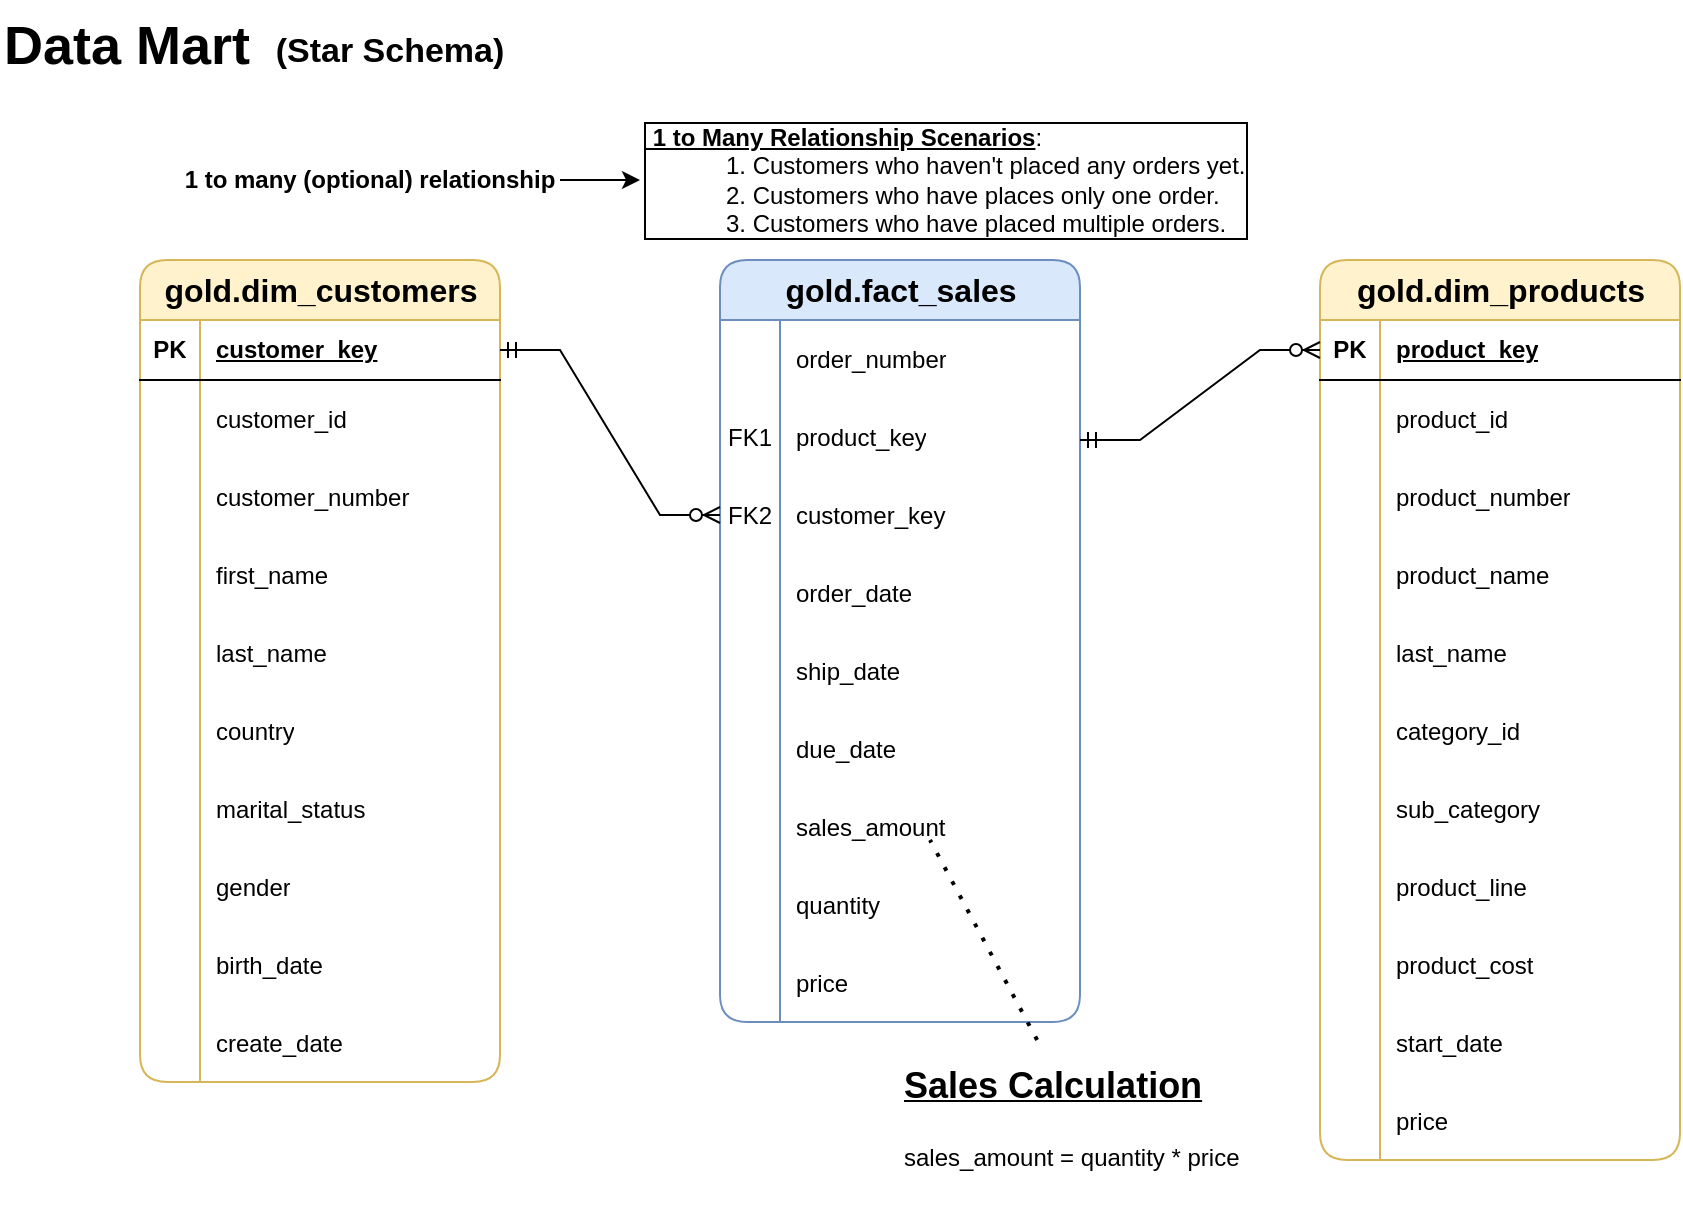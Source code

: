 <mxfile version="26.0.16">
  <diagram name="Page-1" id="OJ5rnL3o9WVeOP8vbLVt">
    <mxGraphModel dx="866" dy="510" grid="1" gridSize="10" guides="1" tooltips="1" connect="1" arrows="1" fold="1" page="1" pageScale="1" pageWidth="850" pageHeight="1100" math="0" shadow="0">
      <root>
        <mxCell id="0" />
        <mxCell id="1" parent="0" />
        <mxCell id="MwjvWT5MjUx8pWei4_Ym-1" value="&lt;h1 style=&quot;margin-top: 0px;&quot;&gt;&lt;font style=&quot;font-size: 27px;&quot;&gt;Data Mart&lt;/font&gt;&lt;/h1&gt;" style="text;html=1;whiteSpace=wrap;overflow=hidden;rounded=0;" vertex="1" parent="1">
          <mxGeometry x="10" width="130" height="40" as="geometry" />
        </mxCell>
        <mxCell id="MwjvWT5MjUx8pWei4_Ym-2" value="(Star Schema)" style="text;html=1;align=center;verticalAlign=middle;whiteSpace=wrap;rounded=0;fontSize=17;fontStyle=1" vertex="1" parent="1">
          <mxGeometry x="140" y="16" width="130" height="20" as="geometry" />
        </mxCell>
        <mxCell id="MwjvWT5MjUx8pWei4_Ym-3" value="gold.dim_customers" style="shape=table;startSize=30;container=1;collapsible=1;childLayout=tableLayout;fixedRows=1;rowLines=0;fontStyle=1;align=center;resizeLast=1;html=1;fontSize=16;rounded=1;fillColor=#fff2cc;strokeColor=#d6b656;" vertex="1" parent="1">
          <mxGeometry x="80" y="130" width="180" height="411" as="geometry" />
        </mxCell>
        <mxCell id="MwjvWT5MjUx8pWei4_Ym-4" value="" style="shape=tableRow;horizontal=0;startSize=0;swimlaneHead=0;swimlaneBody=0;fillColor=none;collapsible=0;dropTarget=0;points=[[0,0.5],[1,0.5]];portConstraint=eastwest;top=0;left=0;right=0;bottom=1;" vertex="1" parent="MwjvWT5MjUx8pWei4_Ym-3">
          <mxGeometry y="30" width="180" height="30" as="geometry" />
        </mxCell>
        <mxCell id="MwjvWT5MjUx8pWei4_Ym-5" value="PK" style="shape=partialRectangle;connectable=0;fillColor=none;top=0;left=0;bottom=0;right=0;fontStyle=1;overflow=hidden;whiteSpace=wrap;html=1;" vertex="1" parent="MwjvWT5MjUx8pWei4_Ym-4">
          <mxGeometry width="30" height="30" as="geometry">
            <mxRectangle width="30" height="30" as="alternateBounds" />
          </mxGeometry>
        </mxCell>
        <mxCell id="MwjvWT5MjUx8pWei4_Ym-6" value="customer_key" style="shape=partialRectangle;connectable=0;fillColor=none;top=0;left=0;bottom=0;right=0;align=left;spacingLeft=6;fontStyle=5;overflow=hidden;whiteSpace=wrap;html=1;" vertex="1" parent="MwjvWT5MjUx8pWei4_Ym-4">
          <mxGeometry x="30" width="150" height="30" as="geometry">
            <mxRectangle width="150" height="30" as="alternateBounds" />
          </mxGeometry>
        </mxCell>
        <mxCell id="MwjvWT5MjUx8pWei4_Ym-7" value="" style="shape=tableRow;horizontal=0;startSize=0;swimlaneHead=0;swimlaneBody=0;fillColor=none;collapsible=0;dropTarget=0;points=[[0,0.5],[1,0.5]];portConstraint=eastwest;top=0;left=0;right=0;bottom=0;" vertex="1" parent="MwjvWT5MjUx8pWei4_Ym-3">
          <mxGeometry y="60" width="180" height="39" as="geometry" />
        </mxCell>
        <mxCell id="MwjvWT5MjUx8pWei4_Ym-8" value="" style="shape=partialRectangle;connectable=0;fillColor=none;top=0;left=0;bottom=0;right=0;editable=1;overflow=hidden;whiteSpace=wrap;html=1;" vertex="1" parent="MwjvWT5MjUx8pWei4_Ym-7">
          <mxGeometry width="30" height="39" as="geometry">
            <mxRectangle width="30" height="39" as="alternateBounds" />
          </mxGeometry>
        </mxCell>
        <mxCell id="MwjvWT5MjUx8pWei4_Ym-9" value="customer_id" style="shape=partialRectangle;connectable=0;fillColor=none;top=0;left=0;bottom=0;right=0;align=left;spacingLeft=6;overflow=hidden;whiteSpace=wrap;html=1;" vertex="1" parent="MwjvWT5MjUx8pWei4_Ym-7">
          <mxGeometry x="30" width="150" height="39" as="geometry">
            <mxRectangle width="150" height="39" as="alternateBounds" />
          </mxGeometry>
        </mxCell>
        <mxCell id="MwjvWT5MjUx8pWei4_Ym-10" value="" style="shape=tableRow;horizontal=0;startSize=0;swimlaneHead=0;swimlaneBody=0;fillColor=none;collapsible=0;dropTarget=0;points=[[0,0.5],[1,0.5]];portConstraint=eastwest;top=0;left=0;right=0;bottom=0;" vertex="1" parent="MwjvWT5MjUx8pWei4_Ym-3">
          <mxGeometry y="99" width="180" height="39" as="geometry" />
        </mxCell>
        <mxCell id="MwjvWT5MjUx8pWei4_Ym-11" value="" style="shape=partialRectangle;connectable=0;fillColor=none;top=0;left=0;bottom=0;right=0;editable=1;overflow=hidden;whiteSpace=wrap;html=1;" vertex="1" parent="MwjvWT5MjUx8pWei4_Ym-10">
          <mxGeometry width="30" height="39" as="geometry">
            <mxRectangle width="30" height="39" as="alternateBounds" />
          </mxGeometry>
        </mxCell>
        <mxCell id="MwjvWT5MjUx8pWei4_Ym-12" value="customer_number" style="shape=partialRectangle;connectable=0;fillColor=none;top=0;left=0;bottom=0;right=0;align=left;spacingLeft=6;overflow=hidden;whiteSpace=wrap;html=1;" vertex="1" parent="MwjvWT5MjUx8pWei4_Ym-10">
          <mxGeometry x="30" width="150" height="39" as="geometry">
            <mxRectangle width="150" height="39" as="alternateBounds" />
          </mxGeometry>
        </mxCell>
        <mxCell id="MwjvWT5MjUx8pWei4_Ym-13" value="" style="shape=tableRow;horizontal=0;startSize=0;swimlaneHead=0;swimlaneBody=0;fillColor=none;collapsible=0;dropTarget=0;points=[[0,0.5],[1,0.5]];portConstraint=eastwest;top=0;left=0;right=0;bottom=0;" vertex="1" parent="MwjvWT5MjUx8pWei4_Ym-3">
          <mxGeometry y="138" width="180" height="39" as="geometry" />
        </mxCell>
        <mxCell id="MwjvWT5MjUx8pWei4_Ym-14" value="" style="shape=partialRectangle;connectable=0;fillColor=none;top=0;left=0;bottom=0;right=0;editable=1;overflow=hidden;whiteSpace=wrap;html=1;" vertex="1" parent="MwjvWT5MjUx8pWei4_Ym-13">
          <mxGeometry width="30" height="39" as="geometry">
            <mxRectangle width="30" height="39" as="alternateBounds" />
          </mxGeometry>
        </mxCell>
        <mxCell id="MwjvWT5MjUx8pWei4_Ym-15" value="first_name" style="shape=partialRectangle;connectable=0;fillColor=none;top=0;left=0;bottom=0;right=0;align=left;spacingLeft=6;overflow=hidden;whiteSpace=wrap;html=1;" vertex="1" parent="MwjvWT5MjUx8pWei4_Ym-13">
          <mxGeometry x="30" width="150" height="39" as="geometry">
            <mxRectangle width="150" height="39" as="alternateBounds" />
          </mxGeometry>
        </mxCell>
        <mxCell id="MwjvWT5MjUx8pWei4_Ym-16" style="shape=tableRow;horizontal=0;startSize=0;swimlaneHead=0;swimlaneBody=0;fillColor=none;collapsible=0;dropTarget=0;points=[[0,0.5],[1,0.5]];portConstraint=eastwest;top=0;left=0;right=0;bottom=0;" vertex="1" parent="MwjvWT5MjUx8pWei4_Ym-3">
          <mxGeometry y="177" width="180" height="39" as="geometry" />
        </mxCell>
        <mxCell id="MwjvWT5MjUx8pWei4_Ym-17" style="shape=partialRectangle;connectable=0;fillColor=none;top=0;left=0;bottom=0;right=0;editable=1;overflow=hidden;whiteSpace=wrap;html=1;" vertex="1" parent="MwjvWT5MjUx8pWei4_Ym-16">
          <mxGeometry width="30" height="39" as="geometry">
            <mxRectangle width="30" height="39" as="alternateBounds" />
          </mxGeometry>
        </mxCell>
        <mxCell id="MwjvWT5MjUx8pWei4_Ym-18" value="last_name" style="shape=partialRectangle;connectable=0;fillColor=none;top=0;left=0;bottom=0;right=0;align=left;spacingLeft=6;overflow=hidden;whiteSpace=wrap;html=1;" vertex="1" parent="MwjvWT5MjUx8pWei4_Ym-16">
          <mxGeometry x="30" width="150" height="39" as="geometry">
            <mxRectangle width="150" height="39" as="alternateBounds" />
          </mxGeometry>
        </mxCell>
        <mxCell id="MwjvWT5MjUx8pWei4_Ym-19" style="shape=tableRow;horizontal=0;startSize=0;swimlaneHead=0;swimlaneBody=0;fillColor=none;collapsible=0;dropTarget=0;points=[[0,0.5],[1,0.5]];portConstraint=eastwest;top=0;left=0;right=0;bottom=0;" vertex="1" parent="MwjvWT5MjUx8pWei4_Ym-3">
          <mxGeometry y="216" width="180" height="39" as="geometry" />
        </mxCell>
        <mxCell id="MwjvWT5MjUx8pWei4_Ym-20" style="shape=partialRectangle;connectable=0;fillColor=none;top=0;left=0;bottom=0;right=0;editable=1;overflow=hidden;whiteSpace=wrap;html=1;" vertex="1" parent="MwjvWT5MjUx8pWei4_Ym-19">
          <mxGeometry width="30" height="39" as="geometry">
            <mxRectangle width="30" height="39" as="alternateBounds" />
          </mxGeometry>
        </mxCell>
        <mxCell id="MwjvWT5MjUx8pWei4_Ym-21" value="country" style="shape=partialRectangle;connectable=0;fillColor=none;top=0;left=0;bottom=0;right=0;align=left;spacingLeft=6;overflow=hidden;whiteSpace=wrap;html=1;" vertex="1" parent="MwjvWT5MjUx8pWei4_Ym-19">
          <mxGeometry x="30" width="150" height="39" as="geometry">
            <mxRectangle width="150" height="39" as="alternateBounds" />
          </mxGeometry>
        </mxCell>
        <mxCell id="MwjvWT5MjUx8pWei4_Ym-22" style="shape=tableRow;horizontal=0;startSize=0;swimlaneHead=0;swimlaneBody=0;fillColor=none;collapsible=0;dropTarget=0;points=[[0,0.5],[1,0.5]];portConstraint=eastwest;top=0;left=0;right=0;bottom=0;" vertex="1" parent="MwjvWT5MjUx8pWei4_Ym-3">
          <mxGeometry y="255" width="180" height="39" as="geometry" />
        </mxCell>
        <mxCell id="MwjvWT5MjUx8pWei4_Ym-23" style="shape=partialRectangle;connectable=0;fillColor=none;top=0;left=0;bottom=0;right=0;editable=1;overflow=hidden;whiteSpace=wrap;html=1;" vertex="1" parent="MwjvWT5MjUx8pWei4_Ym-22">
          <mxGeometry width="30" height="39" as="geometry">
            <mxRectangle width="30" height="39" as="alternateBounds" />
          </mxGeometry>
        </mxCell>
        <mxCell id="MwjvWT5MjUx8pWei4_Ym-24" value="marital_status" style="shape=partialRectangle;connectable=0;fillColor=none;top=0;left=0;bottom=0;right=0;align=left;spacingLeft=6;overflow=hidden;whiteSpace=wrap;html=1;" vertex="1" parent="MwjvWT5MjUx8pWei4_Ym-22">
          <mxGeometry x="30" width="150" height="39" as="geometry">
            <mxRectangle width="150" height="39" as="alternateBounds" />
          </mxGeometry>
        </mxCell>
        <mxCell id="MwjvWT5MjUx8pWei4_Ym-25" style="shape=tableRow;horizontal=0;startSize=0;swimlaneHead=0;swimlaneBody=0;fillColor=none;collapsible=0;dropTarget=0;points=[[0,0.5],[1,0.5]];portConstraint=eastwest;top=0;left=0;right=0;bottom=0;" vertex="1" parent="MwjvWT5MjUx8pWei4_Ym-3">
          <mxGeometry y="294" width="180" height="39" as="geometry" />
        </mxCell>
        <mxCell id="MwjvWT5MjUx8pWei4_Ym-26" style="shape=partialRectangle;connectable=0;fillColor=none;top=0;left=0;bottom=0;right=0;editable=1;overflow=hidden;whiteSpace=wrap;html=1;" vertex="1" parent="MwjvWT5MjUx8pWei4_Ym-25">
          <mxGeometry width="30" height="39" as="geometry">
            <mxRectangle width="30" height="39" as="alternateBounds" />
          </mxGeometry>
        </mxCell>
        <mxCell id="MwjvWT5MjUx8pWei4_Ym-27" value="gender" style="shape=partialRectangle;connectable=0;fillColor=none;top=0;left=0;bottom=0;right=0;align=left;spacingLeft=6;overflow=hidden;whiteSpace=wrap;html=1;" vertex="1" parent="MwjvWT5MjUx8pWei4_Ym-25">
          <mxGeometry x="30" width="150" height="39" as="geometry">
            <mxRectangle width="150" height="39" as="alternateBounds" />
          </mxGeometry>
        </mxCell>
        <mxCell id="MwjvWT5MjUx8pWei4_Ym-28" style="shape=tableRow;horizontal=0;startSize=0;swimlaneHead=0;swimlaneBody=0;fillColor=none;collapsible=0;dropTarget=0;points=[[0,0.5],[1,0.5]];portConstraint=eastwest;top=0;left=0;right=0;bottom=0;" vertex="1" parent="MwjvWT5MjUx8pWei4_Ym-3">
          <mxGeometry y="333" width="180" height="39" as="geometry" />
        </mxCell>
        <mxCell id="MwjvWT5MjUx8pWei4_Ym-29" style="shape=partialRectangle;connectable=0;fillColor=none;top=0;left=0;bottom=0;right=0;editable=1;overflow=hidden;whiteSpace=wrap;html=1;" vertex="1" parent="MwjvWT5MjUx8pWei4_Ym-28">
          <mxGeometry width="30" height="39" as="geometry">
            <mxRectangle width="30" height="39" as="alternateBounds" />
          </mxGeometry>
        </mxCell>
        <mxCell id="MwjvWT5MjUx8pWei4_Ym-30" value="birth_date" style="shape=partialRectangle;connectable=0;fillColor=none;top=0;left=0;bottom=0;right=0;align=left;spacingLeft=6;overflow=hidden;whiteSpace=wrap;html=1;" vertex="1" parent="MwjvWT5MjUx8pWei4_Ym-28">
          <mxGeometry x="30" width="150" height="39" as="geometry">
            <mxRectangle width="150" height="39" as="alternateBounds" />
          </mxGeometry>
        </mxCell>
        <mxCell id="MwjvWT5MjUx8pWei4_Ym-31" style="shape=tableRow;horizontal=0;startSize=0;swimlaneHead=0;swimlaneBody=0;fillColor=none;collapsible=0;dropTarget=0;points=[[0,0.5],[1,0.5]];portConstraint=eastwest;top=0;left=0;right=0;bottom=0;" vertex="1" parent="MwjvWT5MjUx8pWei4_Ym-3">
          <mxGeometry y="372" width="180" height="39" as="geometry" />
        </mxCell>
        <mxCell id="MwjvWT5MjUx8pWei4_Ym-32" style="shape=partialRectangle;connectable=0;fillColor=none;top=0;left=0;bottom=0;right=0;editable=1;overflow=hidden;whiteSpace=wrap;html=1;" vertex="1" parent="MwjvWT5MjUx8pWei4_Ym-31">
          <mxGeometry width="30" height="39" as="geometry">
            <mxRectangle width="30" height="39" as="alternateBounds" />
          </mxGeometry>
        </mxCell>
        <mxCell id="MwjvWT5MjUx8pWei4_Ym-33" value="create_date" style="shape=partialRectangle;connectable=0;fillColor=none;top=0;left=0;bottom=0;right=0;align=left;spacingLeft=6;overflow=hidden;whiteSpace=wrap;html=1;" vertex="1" parent="MwjvWT5MjUx8pWei4_Ym-31">
          <mxGeometry x="30" width="150" height="39" as="geometry">
            <mxRectangle width="150" height="39" as="alternateBounds" />
          </mxGeometry>
        </mxCell>
        <mxCell id="MwjvWT5MjUx8pWei4_Ym-34" value="gold.dim_products" style="shape=table;startSize=30;container=1;collapsible=1;childLayout=tableLayout;fixedRows=1;rowLines=0;fontStyle=1;align=center;resizeLast=1;html=1;fontSize=16;rounded=1;fillColor=#fff2cc;strokeColor=#d6b656;" vertex="1" parent="1">
          <mxGeometry x="670" y="130" width="180" height="450" as="geometry" />
        </mxCell>
        <mxCell id="MwjvWT5MjUx8pWei4_Ym-35" value="" style="shape=tableRow;horizontal=0;startSize=0;swimlaneHead=0;swimlaneBody=0;fillColor=none;collapsible=0;dropTarget=0;points=[[0,0.5],[1,0.5]];portConstraint=eastwest;top=0;left=0;right=0;bottom=1;" vertex="1" parent="MwjvWT5MjUx8pWei4_Ym-34">
          <mxGeometry y="30" width="180" height="30" as="geometry" />
        </mxCell>
        <mxCell id="MwjvWT5MjUx8pWei4_Ym-36" value="PK" style="shape=partialRectangle;connectable=0;fillColor=none;top=0;left=0;bottom=0;right=0;fontStyle=1;overflow=hidden;whiteSpace=wrap;html=1;" vertex="1" parent="MwjvWT5MjUx8pWei4_Ym-35">
          <mxGeometry width="30" height="30" as="geometry">
            <mxRectangle width="30" height="30" as="alternateBounds" />
          </mxGeometry>
        </mxCell>
        <mxCell id="MwjvWT5MjUx8pWei4_Ym-37" value="product_key" style="shape=partialRectangle;connectable=0;fillColor=none;top=0;left=0;bottom=0;right=0;align=left;spacingLeft=6;fontStyle=5;overflow=hidden;whiteSpace=wrap;html=1;" vertex="1" parent="MwjvWT5MjUx8pWei4_Ym-35">
          <mxGeometry x="30" width="150" height="30" as="geometry">
            <mxRectangle width="150" height="30" as="alternateBounds" />
          </mxGeometry>
        </mxCell>
        <mxCell id="MwjvWT5MjUx8pWei4_Ym-38" value="" style="shape=tableRow;horizontal=0;startSize=0;swimlaneHead=0;swimlaneBody=0;fillColor=none;collapsible=0;dropTarget=0;points=[[0,0.5],[1,0.5]];portConstraint=eastwest;top=0;left=0;right=0;bottom=0;" vertex="1" parent="MwjvWT5MjUx8pWei4_Ym-34">
          <mxGeometry y="60" width="180" height="39" as="geometry" />
        </mxCell>
        <mxCell id="MwjvWT5MjUx8pWei4_Ym-39" value="" style="shape=partialRectangle;connectable=0;fillColor=none;top=0;left=0;bottom=0;right=0;editable=1;overflow=hidden;whiteSpace=wrap;html=1;" vertex="1" parent="MwjvWT5MjUx8pWei4_Ym-38">
          <mxGeometry width="30" height="39" as="geometry">
            <mxRectangle width="30" height="39" as="alternateBounds" />
          </mxGeometry>
        </mxCell>
        <mxCell id="MwjvWT5MjUx8pWei4_Ym-40" value="product_id" style="shape=partialRectangle;connectable=0;fillColor=none;top=0;left=0;bottom=0;right=0;align=left;spacingLeft=6;overflow=hidden;whiteSpace=wrap;html=1;" vertex="1" parent="MwjvWT5MjUx8pWei4_Ym-38">
          <mxGeometry x="30" width="150" height="39" as="geometry">
            <mxRectangle width="150" height="39" as="alternateBounds" />
          </mxGeometry>
        </mxCell>
        <mxCell id="MwjvWT5MjUx8pWei4_Ym-41" value="" style="shape=tableRow;horizontal=0;startSize=0;swimlaneHead=0;swimlaneBody=0;fillColor=none;collapsible=0;dropTarget=0;points=[[0,0.5],[1,0.5]];portConstraint=eastwest;top=0;left=0;right=0;bottom=0;" vertex="1" parent="MwjvWT5MjUx8pWei4_Ym-34">
          <mxGeometry y="99" width="180" height="39" as="geometry" />
        </mxCell>
        <mxCell id="MwjvWT5MjUx8pWei4_Ym-42" value="" style="shape=partialRectangle;connectable=0;fillColor=none;top=0;left=0;bottom=0;right=0;editable=1;overflow=hidden;whiteSpace=wrap;html=1;" vertex="1" parent="MwjvWT5MjUx8pWei4_Ym-41">
          <mxGeometry width="30" height="39" as="geometry">
            <mxRectangle width="30" height="39" as="alternateBounds" />
          </mxGeometry>
        </mxCell>
        <mxCell id="MwjvWT5MjUx8pWei4_Ym-43" value="product_number" style="shape=partialRectangle;connectable=0;fillColor=none;top=0;left=0;bottom=0;right=0;align=left;spacingLeft=6;overflow=hidden;whiteSpace=wrap;html=1;" vertex="1" parent="MwjvWT5MjUx8pWei4_Ym-41">
          <mxGeometry x="30" width="150" height="39" as="geometry">
            <mxRectangle width="150" height="39" as="alternateBounds" />
          </mxGeometry>
        </mxCell>
        <mxCell id="MwjvWT5MjUx8pWei4_Ym-44" value="" style="shape=tableRow;horizontal=0;startSize=0;swimlaneHead=0;swimlaneBody=0;fillColor=none;collapsible=0;dropTarget=0;points=[[0,0.5],[1,0.5]];portConstraint=eastwest;top=0;left=0;right=0;bottom=0;" vertex="1" parent="MwjvWT5MjUx8pWei4_Ym-34">
          <mxGeometry y="138" width="180" height="39" as="geometry" />
        </mxCell>
        <mxCell id="MwjvWT5MjUx8pWei4_Ym-45" value="" style="shape=partialRectangle;connectable=0;fillColor=none;top=0;left=0;bottom=0;right=0;editable=1;overflow=hidden;whiteSpace=wrap;html=1;" vertex="1" parent="MwjvWT5MjUx8pWei4_Ym-44">
          <mxGeometry width="30" height="39" as="geometry">
            <mxRectangle width="30" height="39" as="alternateBounds" />
          </mxGeometry>
        </mxCell>
        <mxCell id="MwjvWT5MjUx8pWei4_Ym-46" value="product_name" style="shape=partialRectangle;connectable=0;fillColor=none;top=0;left=0;bottom=0;right=0;align=left;spacingLeft=6;overflow=hidden;whiteSpace=wrap;html=1;" vertex="1" parent="MwjvWT5MjUx8pWei4_Ym-44">
          <mxGeometry x="30" width="150" height="39" as="geometry">
            <mxRectangle width="150" height="39" as="alternateBounds" />
          </mxGeometry>
        </mxCell>
        <mxCell id="MwjvWT5MjUx8pWei4_Ym-47" style="shape=tableRow;horizontal=0;startSize=0;swimlaneHead=0;swimlaneBody=0;fillColor=none;collapsible=0;dropTarget=0;points=[[0,0.5],[1,0.5]];portConstraint=eastwest;top=0;left=0;right=0;bottom=0;" vertex="1" parent="MwjvWT5MjUx8pWei4_Ym-34">
          <mxGeometry y="177" width="180" height="39" as="geometry" />
        </mxCell>
        <mxCell id="MwjvWT5MjUx8pWei4_Ym-48" style="shape=partialRectangle;connectable=0;fillColor=none;top=0;left=0;bottom=0;right=0;editable=1;overflow=hidden;whiteSpace=wrap;html=1;" vertex="1" parent="MwjvWT5MjUx8pWei4_Ym-47">
          <mxGeometry width="30" height="39" as="geometry">
            <mxRectangle width="30" height="39" as="alternateBounds" />
          </mxGeometry>
        </mxCell>
        <mxCell id="MwjvWT5MjUx8pWei4_Ym-49" value="last_name" style="shape=partialRectangle;connectable=0;fillColor=none;top=0;left=0;bottom=0;right=0;align=left;spacingLeft=6;overflow=hidden;whiteSpace=wrap;html=1;" vertex="1" parent="MwjvWT5MjUx8pWei4_Ym-47">
          <mxGeometry x="30" width="150" height="39" as="geometry">
            <mxRectangle width="150" height="39" as="alternateBounds" />
          </mxGeometry>
        </mxCell>
        <mxCell id="MwjvWT5MjUx8pWei4_Ym-50" style="shape=tableRow;horizontal=0;startSize=0;swimlaneHead=0;swimlaneBody=0;fillColor=none;collapsible=0;dropTarget=0;points=[[0,0.5],[1,0.5]];portConstraint=eastwest;top=0;left=0;right=0;bottom=0;" vertex="1" parent="MwjvWT5MjUx8pWei4_Ym-34">
          <mxGeometry y="216" width="180" height="39" as="geometry" />
        </mxCell>
        <mxCell id="MwjvWT5MjUx8pWei4_Ym-51" style="shape=partialRectangle;connectable=0;fillColor=none;top=0;left=0;bottom=0;right=0;editable=1;overflow=hidden;whiteSpace=wrap;html=1;" vertex="1" parent="MwjvWT5MjUx8pWei4_Ym-50">
          <mxGeometry width="30" height="39" as="geometry">
            <mxRectangle width="30" height="39" as="alternateBounds" />
          </mxGeometry>
        </mxCell>
        <mxCell id="MwjvWT5MjUx8pWei4_Ym-52" value="category_id" style="shape=partialRectangle;connectable=0;fillColor=none;top=0;left=0;bottom=0;right=0;align=left;spacingLeft=6;overflow=hidden;whiteSpace=wrap;html=1;" vertex="1" parent="MwjvWT5MjUx8pWei4_Ym-50">
          <mxGeometry x="30" width="150" height="39" as="geometry">
            <mxRectangle width="150" height="39" as="alternateBounds" />
          </mxGeometry>
        </mxCell>
        <mxCell id="MwjvWT5MjUx8pWei4_Ym-53" style="shape=tableRow;horizontal=0;startSize=0;swimlaneHead=0;swimlaneBody=0;fillColor=none;collapsible=0;dropTarget=0;points=[[0,0.5],[1,0.5]];portConstraint=eastwest;top=0;left=0;right=0;bottom=0;" vertex="1" parent="MwjvWT5MjUx8pWei4_Ym-34">
          <mxGeometry y="255" width="180" height="39" as="geometry" />
        </mxCell>
        <mxCell id="MwjvWT5MjUx8pWei4_Ym-54" style="shape=partialRectangle;connectable=0;fillColor=none;top=0;left=0;bottom=0;right=0;editable=1;overflow=hidden;whiteSpace=wrap;html=1;" vertex="1" parent="MwjvWT5MjUx8pWei4_Ym-53">
          <mxGeometry width="30" height="39" as="geometry">
            <mxRectangle width="30" height="39" as="alternateBounds" />
          </mxGeometry>
        </mxCell>
        <mxCell id="MwjvWT5MjUx8pWei4_Ym-55" value="sub_category" style="shape=partialRectangle;connectable=0;fillColor=none;top=0;left=0;bottom=0;right=0;align=left;spacingLeft=6;overflow=hidden;whiteSpace=wrap;html=1;" vertex="1" parent="MwjvWT5MjUx8pWei4_Ym-53">
          <mxGeometry x="30" width="150" height="39" as="geometry">
            <mxRectangle width="150" height="39" as="alternateBounds" />
          </mxGeometry>
        </mxCell>
        <mxCell id="MwjvWT5MjUx8pWei4_Ym-56" style="shape=tableRow;horizontal=0;startSize=0;swimlaneHead=0;swimlaneBody=0;fillColor=none;collapsible=0;dropTarget=0;points=[[0,0.5],[1,0.5]];portConstraint=eastwest;top=0;left=0;right=0;bottom=0;" vertex="1" parent="MwjvWT5MjUx8pWei4_Ym-34">
          <mxGeometry y="294" width="180" height="39" as="geometry" />
        </mxCell>
        <mxCell id="MwjvWT5MjUx8pWei4_Ym-57" style="shape=partialRectangle;connectable=0;fillColor=none;top=0;left=0;bottom=0;right=0;editable=1;overflow=hidden;whiteSpace=wrap;html=1;" vertex="1" parent="MwjvWT5MjUx8pWei4_Ym-56">
          <mxGeometry width="30" height="39" as="geometry">
            <mxRectangle width="30" height="39" as="alternateBounds" />
          </mxGeometry>
        </mxCell>
        <mxCell id="MwjvWT5MjUx8pWei4_Ym-58" value="product_line" style="shape=partialRectangle;connectable=0;fillColor=none;top=0;left=0;bottom=0;right=0;align=left;spacingLeft=6;overflow=hidden;whiteSpace=wrap;html=1;" vertex="1" parent="MwjvWT5MjUx8pWei4_Ym-56">
          <mxGeometry x="30" width="150" height="39" as="geometry">
            <mxRectangle width="150" height="39" as="alternateBounds" />
          </mxGeometry>
        </mxCell>
        <mxCell id="MwjvWT5MjUx8pWei4_Ym-59" style="shape=tableRow;horizontal=0;startSize=0;swimlaneHead=0;swimlaneBody=0;fillColor=none;collapsible=0;dropTarget=0;points=[[0,0.5],[1,0.5]];portConstraint=eastwest;top=0;left=0;right=0;bottom=0;" vertex="1" parent="MwjvWT5MjUx8pWei4_Ym-34">
          <mxGeometry y="333" width="180" height="39" as="geometry" />
        </mxCell>
        <mxCell id="MwjvWT5MjUx8pWei4_Ym-60" style="shape=partialRectangle;connectable=0;fillColor=none;top=0;left=0;bottom=0;right=0;editable=1;overflow=hidden;whiteSpace=wrap;html=1;" vertex="1" parent="MwjvWT5MjUx8pWei4_Ym-59">
          <mxGeometry width="30" height="39" as="geometry">
            <mxRectangle width="30" height="39" as="alternateBounds" />
          </mxGeometry>
        </mxCell>
        <mxCell id="MwjvWT5MjUx8pWei4_Ym-61" value="product_cost" style="shape=partialRectangle;connectable=0;fillColor=none;top=0;left=0;bottom=0;right=0;align=left;spacingLeft=6;overflow=hidden;whiteSpace=wrap;html=1;" vertex="1" parent="MwjvWT5MjUx8pWei4_Ym-59">
          <mxGeometry x="30" width="150" height="39" as="geometry">
            <mxRectangle width="150" height="39" as="alternateBounds" />
          </mxGeometry>
        </mxCell>
        <mxCell id="MwjvWT5MjUx8pWei4_Ym-62" style="shape=tableRow;horizontal=0;startSize=0;swimlaneHead=0;swimlaneBody=0;fillColor=none;collapsible=0;dropTarget=0;points=[[0,0.5],[1,0.5]];portConstraint=eastwest;top=0;left=0;right=0;bottom=0;" vertex="1" parent="MwjvWT5MjUx8pWei4_Ym-34">
          <mxGeometry y="372" width="180" height="39" as="geometry" />
        </mxCell>
        <mxCell id="MwjvWT5MjUx8pWei4_Ym-63" style="shape=partialRectangle;connectable=0;fillColor=none;top=0;left=0;bottom=0;right=0;editable=1;overflow=hidden;whiteSpace=wrap;html=1;" vertex="1" parent="MwjvWT5MjUx8pWei4_Ym-62">
          <mxGeometry width="30" height="39" as="geometry">
            <mxRectangle width="30" height="39" as="alternateBounds" />
          </mxGeometry>
        </mxCell>
        <mxCell id="MwjvWT5MjUx8pWei4_Ym-64" value="start_date" style="shape=partialRectangle;connectable=0;fillColor=none;top=0;left=0;bottom=0;right=0;align=left;spacingLeft=6;overflow=hidden;whiteSpace=wrap;html=1;" vertex="1" parent="MwjvWT5MjUx8pWei4_Ym-62">
          <mxGeometry x="30" width="150" height="39" as="geometry">
            <mxRectangle width="150" height="39" as="alternateBounds" />
          </mxGeometry>
        </mxCell>
        <mxCell id="MwjvWT5MjUx8pWei4_Ym-65" style="shape=tableRow;horizontal=0;startSize=0;swimlaneHead=0;swimlaneBody=0;fillColor=none;collapsible=0;dropTarget=0;points=[[0,0.5],[1,0.5]];portConstraint=eastwest;top=0;left=0;right=0;bottom=0;" vertex="1" parent="MwjvWT5MjUx8pWei4_Ym-34">
          <mxGeometry y="411" width="180" height="39" as="geometry" />
        </mxCell>
        <mxCell id="MwjvWT5MjUx8pWei4_Ym-66" style="shape=partialRectangle;connectable=0;fillColor=none;top=0;left=0;bottom=0;right=0;editable=1;overflow=hidden;whiteSpace=wrap;html=1;" vertex="1" parent="MwjvWT5MjUx8pWei4_Ym-65">
          <mxGeometry width="30" height="39" as="geometry">
            <mxRectangle width="30" height="39" as="alternateBounds" />
          </mxGeometry>
        </mxCell>
        <mxCell id="MwjvWT5MjUx8pWei4_Ym-67" value="price" style="shape=partialRectangle;connectable=0;fillColor=none;top=0;left=0;bottom=0;right=0;align=left;spacingLeft=6;overflow=hidden;whiteSpace=wrap;html=1;" vertex="1" parent="MwjvWT5MjUx8pWei4_Ym-65">
          <mxGeometry x="30" width="150" height="39" as="geometry">
            <mxRectangle width="150" height="39" as="alternateBounds" />
          </mxGeometry>
        </mxCell>
        <mxCell id="MwjvWT5MjUx8pWei4_Ym-68" value="gold.fact_sales" style="shape=table;startSize=30;container=1;collapsible=1;childLayout=tableLayout;fixedRows=1;rowLines=0;fontStyle=1;align=center;resizeLast=1;html=1;fontSize=16;rounded=1;fillColor=#dae8fc;strokeColor=#6c8ebf;" vertex="1" parent="1">
          <mxGeometry x="370" y="130" width="180" height="381" as="geometry" />
        </mxCell>
        <mxCell id="MwjvWT5MjUx8pWei4_Ym-69" value="" style="shape=tableRow;horizontal=0;startSize=0;swimlaneHead=0;swimlaneBody=0;fillColor=none;collapsible=0;dropTarget=0;points=[[0,0.5],[1,0.5]];portConstraint=eastwest;top=0;left=0;right=0;bottom=0;" vertex="1" parent="MwjvWT5MjUx8pWei4_Ym-68">
          <mxGeometry y="30" width="180" height="39" as="geometry" />
        </mxCell>
        <mxCell id="MwjvWT5MjUx8pWei4_Ym-70" value="" style="shape=partialRectangle;connectable=0;fillColor=none;top=0;left=0;bottom=0;right=0;editable=1;overflow=hidden;whiteSpace=wrap;html=1;" vertex="1" parent="MwjvWT5MjUx8pWei4_Ym-69">
          <mxGeometry width="30" height="39" as="geometry">
            <mxRectangle width="30" height="39" as="alternateBounds" />
          </mxGeometry>
        </mxCell>
        <mxCell id="MwjvWT5MjUx8pWei4_Ym-71" value="order_number" style="shape=partialRectangle;connectable=0;fillColor=none;top=0;left=0;bottom=0;right=0;align=left;spacingLeft=6;overflow=hidden;whiteSpace=wrap;html=1;" vertex="1" parent="MwjvWT5MjUx8pWei4_Ym-69">
          <mxGeometry x="30" width="150" height="39" as="geometry">
            <mxRectangle width="150" height="39" as="alternateBounds" />
          </mxGeometry>
        </mxCell>
        <mxCell id="MwjvWT5MjUx8pWei4_Ym-72" style="shape=tableRow;horizontal=0;startSize=0;swimlaneHead=0;swimlaneBody=0;fillColor=none;collapsible=0;dropTarget=0;points=[[0,0.5],[1,0.5]];portConstraint=eastwest;top=0;left=0;right=0;bottom=0;" vertex="1" parent="MwjvWT5MjUx8pWei4_Ym-68">
          <mxGeometry y="69" width="180" height="39" as="geometry" />
        </mxCell>
        <mxCell id="MwjvWT5MjUx8pWei4_Ym-73" value="FK1" style="shape=partialRectangle;connectable=0;fillColor=none;top=0;left=0;bottom=0;right=0;editable=1;overflow=hidden;whiteSpace=wrap;html=1;" vertex="1" parent="MwjvWT5MjUx8pWei4_Ym-72">
          <mxGeometry width="30" height="39" as="geometry">
            <mxRectangle width="30" height="39" as="alternateBounds" />
          </mxGeometry>
        </mxCell>
        <mxCell id="MwjvWT5MjUx8pWei4_Ym-74" value="product_key" style="shape=partialRectangle;connectable=0;fillColor=none;top=0;left=0;bottom=0;right=0;align=left;spacingLeft=6;overflow=hidden;whiteSpace=wrap;html=1;" vertex="1" parent="MwjvWT5MjUx8pWei4_Ym-72">
          <mxGeometry x="30" width="150" height="39" as="geometry">
            <mxRectangle width="150" height="39" as="alternateBounds" />
          </mxGeometry>
        </mxCell>
        <mxCell id="MwjvWT5MjUx8pWei4_Ym-75" value="" style="shape=tableRow;horizontal=0;startSize=0;swimlaneHead=0;swimlaneBody=0;fillColor=none;collapsible=0;dropTarget=0;points=[[0,0.5],[1,0.5]];portConstraint=eastwest;top=0;left=0;right=0;bottom=0;" vertex="1" parent="MwjvWT5MjUx8pWei4_Ym-68">
          <mxGeometry y="108" width="180" height="39" as="geometry" />
        </mxCell>
        <mxCell id="MwjvWT5MjUx8pWei4_Ym-76" value="FK2" style="shape=partialRectangle;connectable=0;fillColor=none;top=0;left=0;bottom=0;right=0;editable=1;overflow=hidden;whiteSpace=wrap;html=1;" vertex="1" parent="MwjvWT5MjUx8pWei4_Ym-75">
          <mxGeometry width="30" height="39" as="geometry">
            <mxRectangle width="30" height="39" as="alternateBounds" />
          </mxGeometry>
        </mxCell>
        <mxCell id="MwjvWT5MjUx8pWei4_Ym-77" value="customer_key" style="shape=partialRectangle;connectable=0;fillColor=none;top=0;left=0;bottom=0;right=0;align=left;spacingLeft=6;overflow=hidden;whiteSpace=wrap;html=1;" vertex="1" parent="MwjvWT5MjUx8pWei4_Ym-75">
          <mxGeometry x="30" width="150" height="39" as="geometry">
            <mxRectangle width="150" height="39" as="alternateBounds" />
          </mxGeometry>
        </mxCell>
        <mxCell id="MwjvWT5MjUx8pWei4_Ym-78" value="" style="shape=tableRow;horizontal=0;startSize=0;swimlaneHead=0;swimlaneBody=0;fillColor=none;collapsible=0;dropTarget=0;points=[[0,0.5],[1,0.5]];portConstraint=eastwest;top=0;left=0;right=0;bottom=0;" vertex="1" parent="MwjvWT5MjUx8pWei4_Ym-68">
          <mxGeometry y="147" width="180" height="39" as="geometry" />
        </mxCell>
        <mxCell id="MwjvWT5MjUx8pWei4_Ym-79" value="" style="shape=partialRectangle;connectable=0;fillColor=none;top=0;left=0;bottom=0;right=0;editable=1;overflow=hidden;whiteSpace=wrap;html=1;" vertex="1" parent="MwjvWT5MjUx8pWei4_Ym-78">
          <mxGeometry width="30" height="39" as="geometry">
            <mxRectangle width="30" height="39" as="alternateBounds" />
          </mxGeometry>
        </mxCell>
        <mxCell id="MwjvWT5MjUx8pWei4_Ym-80" value="order_date" style="shape=partialRectangle;connectable=0;fillColor=none;top=0;left=0;bottom=0;right=0;align=left;spacingLeft=6;overflow=hidden;whiteSpace=wrap;html=1;" vertex="1" parent="MwjvWT5MjUx8pWei4_Ym-78">
          <mxGeometry x="30" width="150" height="39" as="geometry">
            <mxRectangle width="150" height="39" as="alternateBounds" />
          </mxGeometry>
        </mxCell>
        <mxCell id="MwjvWT5MjUx8pWei4_Ym-81" style="shape=tableRow;horizontal=0;startSize=0;swimlaneHead=0;swimlaneBody=0;fillColor=none;collapsible=0;dropTarget=0;points=[[0,0.5],[1,0.5]];portConstraint=eastwest;top=0;left=0;right=0;bottom=0;" vertex="1" parent="MwjvWT5MjUx8pWei4_Ym-68">
          <mxGeometry y="186" width="180" height="39" as="geometry" />
        </mxCell>
        <mxCell id="MwjvWT5MjUx8pWei4_Ym-82" style="shape=partialRectangle;connectable=0;fillColor=none;top=0;left=0;bottom=0;right=0;editable=1;overflow=hidden;whiteSpace=wrap;html=1;" vertex="1" parent="MwjvWT5MjUx8pWei4_Ym-81">
          <mxGeometry width="30" height="39" as="geometry">
            <mxRectangle width="30" height="39" as="alternateBounds" />
          </mxGeometry>
        </mxCell>
        <mxCell id="MwjvWT5MjUx8pWei4_Ym-83" value="ship_date" style="shape=partialRectangle;connectable=0;fillColor=none;top=0;left=0;bottom=0;right=0;align=left;spacingLeft=6;overflow=hidden;whiteSpace=wrap;html=1;" vertex="1" parent="MwjvWT5MjUx8pWei4_Ym-81">
          <mxGeometry x="30" width="150" height="39" as="geometry">
            <mxRectangle width="150" height="39" as="alternateBounds" />
          </mxGeometry>
        </mxCell>
        <mxCell id="MwjvWT5MjUx8pWei4_Ym-84" style="shape=tableRow;horizontal=0;startSize=0;swimlaneHead=0;swimlaneBody=0;fillColor=none;collapsible=0;dropTarget=0;points=[[0,0.5],[1,0.5]];portConstraint=eastwest;top=0;left=0;right=0;bottom=0;" vertex="1" parent="MwjvWT5MjUx8pWei4_Ym-68">
          <mxGeometry y="225" width="180" height="39" as="geometry" />
        </mxCell>
        <mxCell id="MwjvWT5MjUx8pWei4_Ym-85" style="shape=partialRectangle;connectable=0;fillColor=none;top=0;left=0;bottom=0;right=0;editable=1;overflow=hidden;whiteSpace=wrap;html=1;" vertex="1" parent="MwjvWT5MjUx8pWei4_Ym-84">
          <mxGeometry width="30" height="39" as="geometry">
            <mxRectangle width="30" height="39" as="alternateBounds" />
          </mxGeometry>
        </mxCell>
        <mxCell id="MwjvWT5MjUx8pWei4_Ym-86" value="due_date" style="shape=partialRectangle;connectable=0;fillColor=none;top=0;left=0;bottom=0;right=0;align=left;spacingLeft=6;overflow=hidden;whiteSpace=wrap;html=1;" vertex="1" parent="MwjvWT5MjUx8pWei4_Ym-84">
          <mxGeometry x="30" width="150" height="39" as="geometry">
            <mxRectangle width="150" height="39" as="alternateBounds" />
          </mxGeometry>
        </mxCell>
        <mxCell id="MwjvWT5MjUx8pWei4_Ym-87" style="shape=tableRow;horizontal=0;startSize=0;swimlaneHead=0;swimlaneBody=0;fillColor=none;collapsible=0;dropTarget=0;points=[[0,0.5],[1,0.5]];portConstraint=eastwest;top=0;left=0;right=0;bottom=0;" vertex="1" parent="MwjvWT5MjUx8pWei4_Ym-68">
          <mxGeometry y="264" width="180" height="39" as="geometry" />
        </mxCell>
        <mxCell id="MwjvWT5MjUx8pWei4_Ym-88" style="shape=partialRectangle;connectable=0;fillColor=none;top=0;left=0;bottom=0;right=0;editable=1;overflow=hidden;whiteSpace=wrap;html=1;" vertex="1" parent="MwjvWT5MjUx8pWei4_Ym-87">
          <mxGeometry width="30" height="39" as="geometry">
            <mxRectangle width="30" height="39" as="alternateBounds" />
          </mxGeometry>
        </mxCell>
        <mxCell id="MwjvWT5MjUx8pWei4_Ym-89" value="sales_amount" style="shape=partialRectangle;connectable=0;fillColor=none;top=0;left=0;bottom=0;right=0;align=left;spacingLeft=6;overflow=hidden;whiteSpace=wrap;html=1;" vertex="1" parent="MwjvWT5MjUx8pWei4_Ym-87">
          <mxGeometry x="30" width="150" height="39" as="geometry">
            <mxRectangle width="150" height="39" as="alternateBounds" />
          </mxGeometry>
        </mxCell>
        <mxCell id="MwjvWT5MjUx8pWei4_Ym-90" style="shape=tableRow;horizontal=0;startSize=0;swimlaneHead=0;swimlaneBody=0;fillColor=none;collapsible=0;dropTarget=0;points=[[0,0.5],[1,0.5]];portConstraint=eastwest;top=0;left=0;right=0;bottom=0;" vertex="1" parent="MwjvWT5MjUx8pWei4_Ym-68">
          <mxGeometry y="303" width="180" height="39" as="geometry" />
        </mxCell>
        <mxCell id="MwjvWT5MjUx8pWei4_Ym-91" style="shape=partialRectangle;connectable=0;fillColor=none;top=0;left=0;bottom=0;right=0;editable=1;overflow=hidden;whiteSpace=wrap;html=1;" vertex="1" parent="MwjvWT5MjUx8pWei4_Ym-90">
          <mxGeometry width="30" height="39" as="geometry">
            <mxRectangle width="30" height="39" as="alternateBounds" />
          </mxGeometry>
        </mxCell>
        <mxCell id="MwjvWT5MjUx8pWei4_Ym-92" value="quantity" style="shape=partialRectangle;connectable=0;fillColor=none;top=0;left=0;bottom=0;right=0;align=left;spacingLeft=6;overflow=hidden;whiteSpace=wrap;html=1;" vertex="1" parent="MwjvWT5MjUx8pWei4_Ym-90">
          <mxGeometry x="30" width="150" height="39" as="geometry">
            <mxRectangle width="150" height="39" as="alternateBounds" />
          </mxGeometry>
        </mxCell>
        <mxCell id="MwjvWT5MjUx8pWei4_Ym-93" style="shape=tableRow;horizontal=0;startSize=0;swimlaneHead=0;swimlaneBody=0;fillColor=none;collapsible=0;dropTarget=0;points=[[0,0.5],[1,0.5]];portConstraint=eastwest;top=0;left=0;right=0;bottom=0;" vertex="1" parent="MwjvWT5MjUx8pWei4_Ym-68">
          <mxGeometry y="342" width="180" height="39" as="geometry" />
        </mxCell>
        <mxCell id="MwjvWT5MjUx8pWei4_Ym-94" style="shape=partialRectangle;connectable=0;fillColor=none;top=0;left=0;bottom=0;right=0;editable=1;overflow=hidden;whiteSpace=wrap;html=1;" vertex="1" parent="MwjvWT5MjUx8pWei4_Ym-93">
          <mxGeometry width="30" height="39" as="geometry">
            <mxRectangle width="30" height="39" as="alternateBounds" />
          </mxGeometry>
        </mxCell>
        <mxCell id="MwjvWT5MjUx8pWei4_Ym-95" value="price" style="shape=partialRectangle;connectable=0;fillColor=none;top=0;left=0;bottom=0;right=0;align=left;spacingLeft=6;overflow=hidden;whiteSpace=wrap;html=1;" vertex="1" parent="MwjvWT5MjUx8pWei4_Ym-93">
          <mxGeometry x="30" width="150" height="39" as="geometry">
            <mxRectangle width="150" height="39" as="alternateBounds" />
          </mxGeometry>
        </mxCell>
        <mxCell id="MwjvWT5MjUx8pWei4_Ym-96" style="edgeStyle=orthogonalEdgeStyle;rounded=0;orthogonalLoop=1;jettySize=auto;html=1;" edge="1" parent="1" source="MwjvWT5MjUx8pWei4_Ym-97" target="MwjvWT5MjUx8pWei4_Ym-102">
          <mxGeometry relative="1" as="geometry" />
        </mxCell>
        <mxCell id="MwjvWT5MjUx8pWei4_Ym-97" value="1 to many (optional) relationship" style="text;html=1;align=center;verticalAlign=middle;whiteSpace=wrap;rounded=0;fontStyle=1" vertex="1" parent="1">
          <mxGeometry x="100" y="75" width="190" height="30" as="geometry" />
        </mxCell>
        <mxCell id="MwjvWT5MjUx8pWei4_Ym-98" value="" style="edgeStyle=entityRelationEdgeStyle;fontSize=12;html=1;endArrow=ERzeroToMany;startArrow=ERmandOne;rounded=0;exitX=1;exitY=0.5;exitDx=0;exitDy=0;entryX=0;entryY=0.5;entryDx=0;entryDy=0;" edge="1" parent="1" source="MwjvWT5MjUx8pWei4_Ym-4" target="MwjvWT5MjUx8pWei4_Ym-75">
          <mxGeometry width="100" height="100" relative="1" as="geometry">
            <mxPoint x="264" y="400" as="sourcePoint" />
            <mxPoint x="364" y="300" as="targetPoint" />
          </mxGeometry>
        </mxCell>
        <mxCell id="MwjvWT5MjUx8pWei4_Ym-99" value="" style="edgeStyle=entityRelationEdgeStyle;fontSize=12;html=1;endArrow=ERzeroToMany;startArrow=ERmandOne;rounded=0;exitX=1;exitY=0.5;exitDx=0;exitDy=0;entryX=0;entryY=0.5;entryDx=0;entryDy=0;" edge="1" parent="1" target="MwjvWT5MjUx8pWei4_Ym-35">
          <mxGeometry width="100" height="100" relative="1" as="geometry">
            <mxPoint x="550" y="220" as="sourcePoint" />
            <mxPoint x="660" y="303" as="targetPoint" />
          </mxGeometry>
        </mxCell>
        <mxCell id="MwjvWT5MjUx8pWei4_Ym-100" value="&lt;h1 style=&quot;margin-top: 0px;&quot;&gt;&lt;font style=&quot;font-size: 18px;&quot;&gt;&lt;u&gt;Sales Calculation&lt;/u&gt;&lt;/font&gt;&lt;/h1&gt;&lt;p&gt;sales_amount = quantity * price&lt;/p&gt;" style="text;html=1;whiteSpace=wrap;overflow=hidden;rounded=0;" vertex="1" parent="1">
          <mxGeometry x="460" y="520" width="180" height="80" as="geometry" />
        </mxCell>
        <mxCell id="MwjvWT5MjUx8pWei4_Ym-101" value="" style="endArrow=none;dashed=1;html=1;dashPattern=1 3;strokeWidth=2;rounded=0;" edge="1" parent="1" source="MwjvWT5MjUx8pWei4_Ym-100">
          <mxGeometry width="50" height="50" relative="1" as="geometry">
            <mxPoint x="425" y="470" as="sourcePoint" />
            <mxPoint x="475" y="420" as="targetPoint" />
          </mxGeometry>
        </mxCell>
        <mxCell id="MwjvWT5MjUx8pWei4_Ym-102" value="&lt;div style=&quot;&quot;&gt;&lt;b style=&quot;background-color: transparent; color: light-dark(rgb(0, 0, 0), rgb(255, 255, 255));&quot;&gt;&lt;u&gt;&amp;nbsp;1 to Many Relationship Scenarios&lt;/u&gt;&lt;/b&gt;&lt;span style=&quot;background-color: transparent; color: light-dark(rgb(0, 0, 0), rgb(255, 255, 255));&quot;&gt;:&amp;nbsp;&lt;/span&gt;&lt;/div&gt;&lt;blockquote style=&quot;margin: 0 0 0 40px; border: none; padding: 0px;&quot;&gt;&lt;div&gt;1. Customers who haven&#39;t placed any orders yet.&lt;/div&gt;&lt;div&gt;&lt;div&gt;2. Customers who have places only one order.&lt;/div&gt;&lt;/div&gt;&lt;div&gt;&lt;div&gt;3. Customers who have placed multiple orders.&lt;/div&gt;&lt;/div&gt;&lt;/blockquote&gt;" style="text;html=1;align=left;verticalAlign=middle;whiteSpace=wrap;rounded=0;labelBorderColor=default;" vertex="1" parent="1">
          <mxGeometry x="330" y="60" width="325" height="60" as="geometry" />
        </mxCell>
      </root>
    </mxGraphModel>
  </diagram>
</mxfile>
